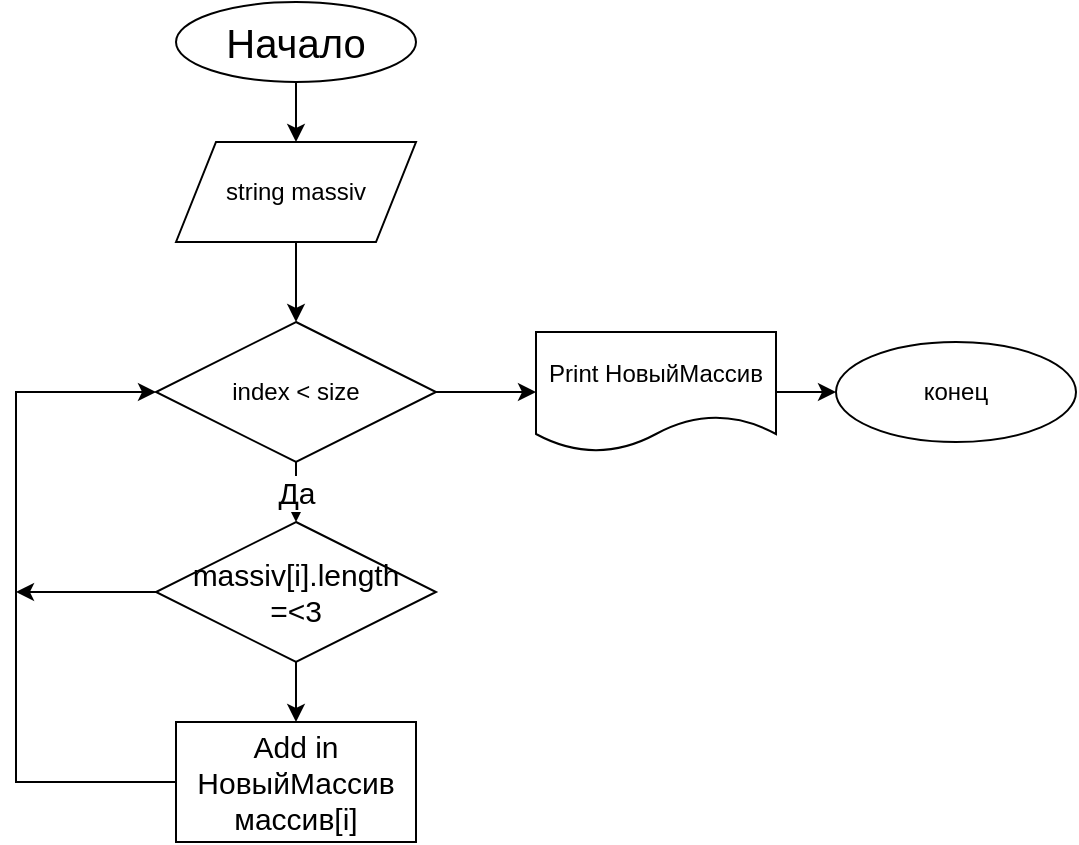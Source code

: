 <mxfile version="20.0.3" type="device"><diagram id="MwaSKFEZRUlS3un3S1uE" name="Page-1"><mxGraphModel dx="1695" dy="515" grid="1" gridSize="10" guides="1" tooltips="1" connect="1" arrows="1" fold="1" page="1" pageScale="1" pageWidth="827" pageHeight="1169" math="0" shadow="0"><root><mxCell id="0"/><mxCell id="1" parent="0"/><mxCell id="fdCN3uy0NqL_VkBRszxw-3" value="" style="edgeStyle=orthogonalEdgeStyle;rounded=0;orthogonalLoop=1;jettySize=auto;html=1;fontSize=20;" edge="1" parent="1" source="fdCN3uy0NqL_VkBRszxw-1" target="fdCN3uy0NqL_VkBRszxw-2"><mxGeometry relative="1" as="geometry"/></mxCell><mxCell id="fdCN3uy0NqL_VkBRszxw-1" value="&lt;font style=&quot;font-size: 20px;&quot;&gt;Начало&lt;/font&gt;" style="ellipse;whiteSpace=wrap;html=1;" vertex="1" parent="1"><mxGeometry x="-480" width="120" height="40" as="geometry"/></mxCell><mxCell id="fdCN3uy0NqL_VkBRszxw-7" value="" style="edgeStyle=orthogonalEdgeStyle;rounded=0;orthogonalLoop=1;jettySize=auto;html=1;fontSize=15;" edge="1" parent="1" source="fdCN3uy0NqL_VkBRszxw-2" target="fdCN3uy0NqL_VkBRszxw-6"><mxGeometry relative="1" as="geometry"/></mxCell><mxCell id="fdCN3uy0NqL_VkBRszxw-2" value="string massiv" style="shape=parallelogram;perimeter=parallelogramPerimeter;whiteSpace=wrap;html=1;fixedSize=1;" vertex="1" parent="1"><mxGeometry x="-480" y="70" width="120" height="50" as="geometry"/></mxCell><mxCell id="fdCN3uy0NqL_VkBRszxw-9" value="Да" style="edgeStyle=orthogonalEdgeStyle;rounded=0;orthogonalLoop=1;jettySize=auto;html=1;fontSize=15;" edge="1" parent="1" source="fdCN3uy0NqL_VkBRszxw-6" target="fdCN3uy0NqL_VkBRszxw-8"><mxGeometry relative="1" as="geometry"/></mxCell><mxCell id="fdCN3uy0NqL_VkBRszxw-15" value="" style="edgeStyle=orthogonalEdgeStyle;rounded=0;orthogonalLoop=1;jettySize=auto;html=1;fontSize=15;" edge="1" parent="1" source="fdCN3uy0NqL_VkBRszxw-6" target="fdCN3uy0NqL_VkBRszxw-14"><mxGeometry relative="1" as="geometry"/></mxCell><mxCell id="fdCN3uy0NqL_VkBRszxw-6" value="index &amp;lt; size" style="rhombus;whiteSpace=wrap;html=1;" vertex="1" parent="1"><mxGeometry x="-490" y="160" width="140" height="70" as="geometry"/></mxCell><mxCell id="fdCN3uy0NqL_VkBRszxw-11" value="" style="edgeStyle=orthogonalEdgeStyle;rounded=0;orthogonalLoop=1;jettySize=auto;html=1;fontSize=15;" edge="1" parent="1" source="fdCN3uy0NqL_VkBRszxw-8" target="fdCN3uy0NqL_VkBRszxw-10"><mxGeometry relative="1" as="geometry"/></mxCell><mxCell id="fdCN3uy0NqL_VkBRszxw-13" style="edgeStyle=orthogonalEdgeStyle;rounded=0;orthogonalLoop=1;jettySize=auto;html=1;exitX=0;exitY=0.5;exitDx=0;exitDy=0;fontSize=15;" edge="1" parent="1" source="fdCN3uy0NqL_VkBRszxw-8"><mxGeometry relative="1" as="geometry"><mxPoint x="-560" y="295" as="targetPoint"/></mxGeometry></mxCell><mxCell id="fdCN3uy0NqL_VkBRszxw-8" value="massiv[i].length &lt;br&gt;=&amp;lt;3" style="rhombus;whiteSpace=wrap;html=1;fontSize=15;" vertex="1" parent="1"><mxGeometry x="-490" y="260" width="140" height="70" as="geometry"/></mxCell><mxCell id="fdCN3uy0NqL_VkBRszxw-12" style="edgeStyle=orthogonalEdgeStyle;rounded=0;orthogonalLoop=1;jettySize=auto;html=1;entryX=0;entryY=0.5;entryDx=0;entryDy=0;fontSize=15;" edge="1" parent="1" source="fdCN3uy0NqL_VkBRszxw-10" target="fdCN3uy0NqL_VkBRszxw-6"><mxGeometry relative="1" as="geometry"><Array as="points"><mxPoint x="-560" y="390"/><mxPoint x="-560" y="195"/></Array></mxGeometry></mxCell><mxCell id="fdCN3uy0NqL_VkBRszxw-10" value="Add in НовыйМассив массив[i]" style="whiteSpace=wrap;html=1;fontSize=15;" vertex="1" parent="1"><mxGeometry x="-480" y="360" width="120" height="60" as="geometry"/></mxCell><mxCell id="fdCN3uy0NqL_VkBRszxw-17" value="" style="edgeStyle=orthogonalEdgeStyle;rounded=0;orthogonalLoop=1;jettySize=auto;html=1;fontSize=15;" edge="1" parent="1" source="fdCN3uy0NqL_VkBRszxw-14" target="fdCN3uy0NqL_VkBRszxw-16"><mxGeometry relative="1" as="geometry"/></mxCell><mxCell id="fdCN3uy0NqL_VkBRszxw-14" value="Print НовыйМассив" style="shape=document;whiteSpace=wrap;html=1;boundedLbl=1;" vertex="1" parent="1"><mxGeometry x="-300" y="165" width="120" height="60" as="geometry"/></mxCell><mxCell id="fdCN3uy0NqL_VkBRszxw-16" value="конец" style="ellipse;whiteSpace=wrap;html=1;" vertex="1" parent="1"><mxGeometry x="-150" y="170" width="120" height="50" as="geometry"/></mxCell></root></mxGraphModel></diagram></mxfile>